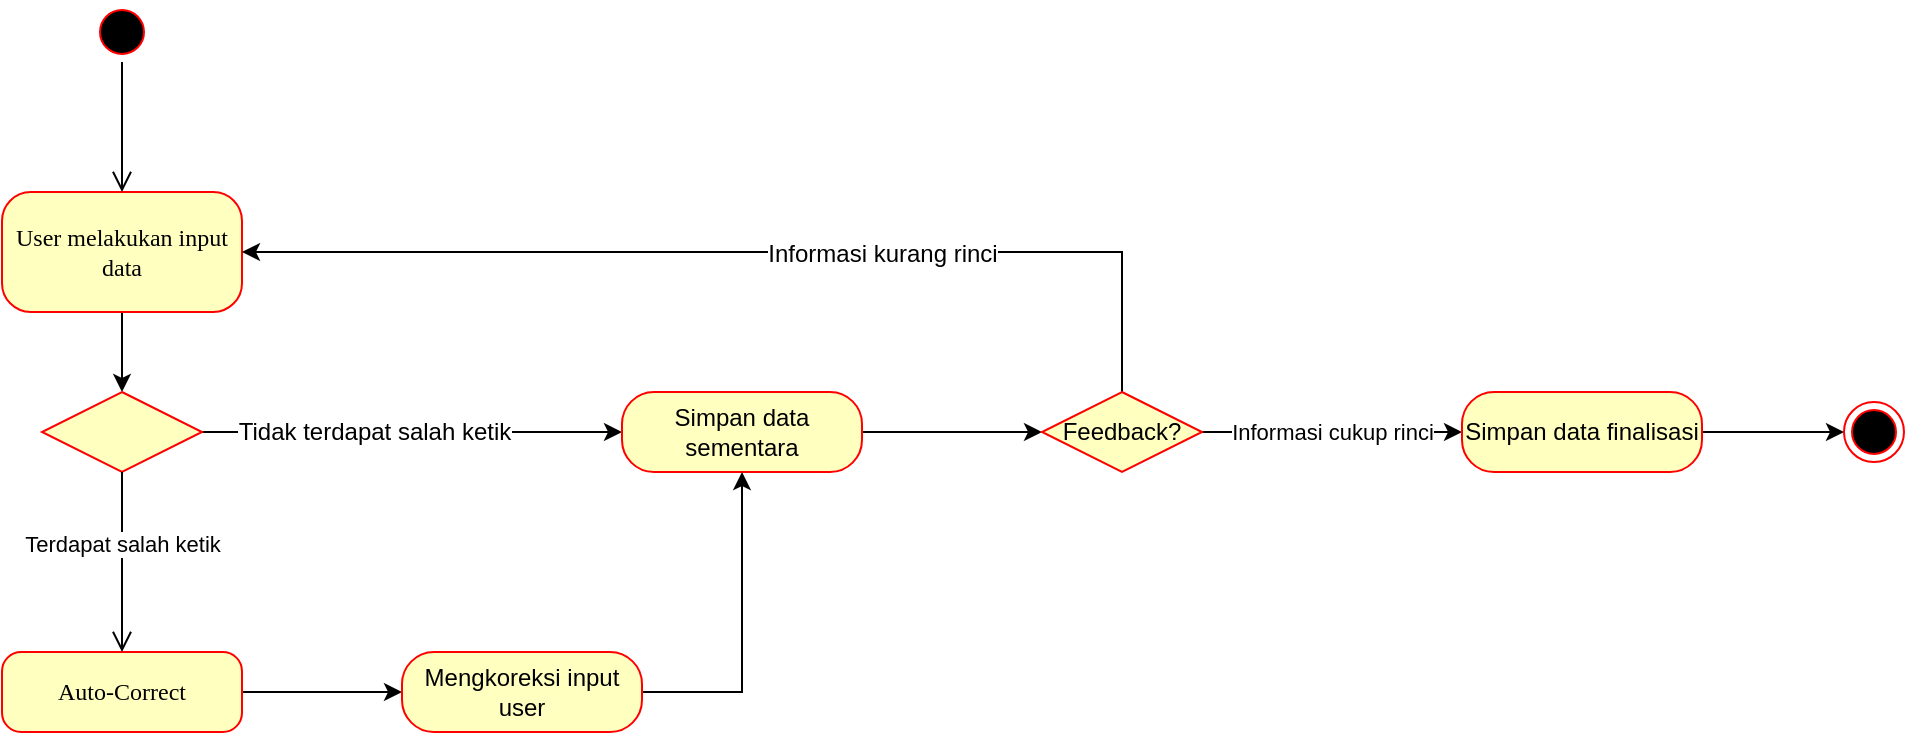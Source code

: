 <mxfile version="12.7.4" type="github">
  <diagram id="_uxlIRpXxUCIxdz3rcBY" name="Page-1">
    <mxGraphModel dx="619" dy="332" grid="1" gridSize="10" guides="1" tooltips="1" connect="1" arrows="1" fold="1" page="1" pageScale="1" pageWidth="827" pageHeight="1169" math="0" shadow="0">
      <root>
        <mxCell id="0" />
        <mxCell id="1" parent="0" />
        <mxCell id="Jid7igrPGflVfghS4iTz-1" style="edgeStyle=orthogonalEdgeStyle;rounded=0;orthogonalLoop=1;jettySize=auto;html=1;exitX=0.5;exitY=1;exitDx=0;exitDy=0;entryX=0.5;entryY=0;entryDx=0;entryDy=0;" parent="1" source="Jid7igrPGflVfghS4iTz-2" target="Jid7igrPGflVfghS4iTz-10" edge="1">
          <mxGeometry relative="1" as="geometry" />
        </mxCell>
        <mxCell id="Jid7igrPGflVfghS4iTz-2" value="User melakukan input data" style="rounded=1;whiteSpace=wrap;html=1;arcSize=24;fillColor=#ffffc0;strokeColor=#ff0000;shadow=0;comic=0;labelBackgroundColor=none;fontFamily=Verdana;fontSize=12;fontColor=#000000;align=center;" parent="1" vertex="1">
          <mxGeometry x="290" y="270" width="120" height="60" as="geometry" />
        </mxCell>
        <mxCell id="Jid7igrPGflVfghS4iTz-3" style="edgeStyle=elbowEdgeStyle;html=1;labelBackgroundColor=none;endArrow=open;endSize=8;strokeColor=#000000;fontFamily=Verdana;fontSize=12;align=left;" parent="1" source="Jid7igrPGflVfghS4iTz-4" target="Jid7igrPGflVfghS4iTz-2" edge="1">
          <mxGeometry relative="1" as="geometry" />
        </mxCell>
        <mxCell id="Jid7igrPGflVfghS4iTz-4" value="" style="ellipse;html=1;shape=startState;fillColor=#000000;strokeColor=#ff0000;rounded=1;shadow=0;comic=0;labelBackgroundColor=none;fontFamily=Verdana;fontSize=12;fontColor=#000000;align=center;direction=south;" parent="1" vertex="1">
          <mxGeometry x="335" y="175" width="30" height="30" as="geometry" />
        </mxCell>
        <mxCell id="0WrxHypFMEZRQbQIckPn-3" style="edgeStyle=orthogonalEdgeStyle;rounded=0;orthogonalLoop=1;jettySize=auto;html=1;exitX=1;exitY=0.5;exitDx=0;exitDy=0;entryX=0;entryY=0.5;entryDx=0;entryDy=0;" edge="1" parent="1" source="Jid7igrPGflVfghS4iTz-7" target="0WrxHypFMEZRQbQIckPn-1">
          <mxGeometry relative="1" as="geometry" />
        </mxCell>
        <mxCell id="Jid7igrPGflVfghS4iTz-7" value="Auto-Correct" style="rounded=1;whiteSpace=wrap;html=1;arcSize=24;fillColor=#ffffc0;strokeColor=#ff0000;shadow=0;comic=0;labelBackgroundColor=none;fontFamily=Verdana;fontSize=12;fontColor=#000000;align=center;" parent="1" vertex="1">
          <mxGeometry x="290" y="500" width="120" height="40" as="geometry" />
        </mxCell>
        <mxCell id="Jid7igrPGflVfghS4iTz-8" value="t" style="edgeStyle=orthogonalEdgeStyle;rounded=0;orthogonalLoop=1;jettySize=auto;html=1;exitX=1;exitY=0.5;exitDx=0;exitDy=0;strokeColor=#000000;" parent="1" source="Jid7igrPGflVfghS4iTz-10" target="Jid7igrPGflVfghS4iTz-13" edge="1">
          <mxGeometry relative="1" as="geometry" />
        </mxCell>
        <mxCell id="Jid7igrPGflVfghS4iTz-9" value="Tidak terdapat salah ketik" style="text;html=1;align=center;verticalAlign=middle;resizable=0;points=[];labelBackgroundColor=#ffffff;spacing=2;spacingRight=0;spacingLeft=37;" parent="Jid7igrPGflVfghS4iTz-8" vertex="1" connectable="0">
          <mxGeometry x="-0.362" relative="1" as="geometry">
            <mxPoint as="offset" />
          </mxGeometry>
        </mxCell>
        <mxCell id="Jid7igrPGflVfghS4iTz-10" value="" style="rhombus;whiteSpace=wrap;html=1;fillColor=#ffffc0;strokeColor=#ff0000;" parent="1" vertex="1">
          <mxGeometry x="310" y="370" width="80" height="40" as="geometry" />
        </mxCell>
        <mxCell id="Jid7igrPGflVfghS4iTz-11" value="Terdapat salah ketik" style="edgeStyle=orthogonalEdgeStyle;html=1;align=center;verticalAlign=top;endArrow=open;endSize=8;strokeColor=#000000;entryX=0.5;entryY=0;entryDx=0;entryDy=0;spacing=25;" parent="1" source="Jid7igrPGflVfghS4iTz-10" edge="1" target="Jid7igrPGflVfghS4iTz-7">
          <mxGeometry x="-1" relative="1" as="geometry">
            <mxPoint x="350" y="490" as="targetPoint" />
          </mxGeometry>
        </mxCell>
        <mxCell id="Jid7igrPGflVfghS4iTz-12" style="edgeStyle=orthogonalEdgeStyle;rounded=0;orthogonalLoop=1;jettySize=auto;html=1;exitX=1;exitY=0.5;exitDx=0;exitDy=0;endArrow=classic;endFill=1;strokeColor=#000000;" parent="1" source="Jid7igrPGflVfghS4iTz-13" edge="1">
          <mxGeometry relative="1" as="geometry">
            <mxPoint x="810.0" y="390.0" as="targetPoint" />
          </mxGeometry>
        </mxCell>
        <mxCell id="Jid7igrPGflVfghS4iTz-13" value="Simpan data sementara" style="rounded=1;whiteSpace=wrap;html=1;arcSize=40;fontColor=#000000;fillColor=#ffffc0;strokeColor=#ff0000;" parent="1" vertex="1">
          <mxGeometry x="600" y="370" width="120" height="40" as="geometry" />
        </mxCell>
        <mxCell id="Jid7igrPGflVfghS4iTz-14" style="edgeStyle=orthogonalEdgeStyle;rounded=0;orthogonalLoop=1;jettySize=auto;html=1;exitX=0.5;exitY=0;exitDx=0;exitDy=0;entryX=1;entryY=0.5;entryDx=0;entryDy=0;" parent="1" source="Jid7igrPGflVfghS4iTz-17" target="Jid7igrPGflVfghS4iTz-2" edge="1">
          <mxGeometry relative="1" as="geometry" />
        </mxCell>
        <mxCell id="Jid7igrPGflVfghS4iTz-15" value="Informasi kurang rinci" style="text;html=1;align=center;verticalAlign=middle;resizable=0;points=[];labelBackgroundColor=#ffffff;" parent="Jid7igrPGflVfghS4iTz-14" vertex="1" connectable="0">
          <mxGeometry x="-0.253" y="1" relative="1" as="geometry">
            <mxPoint as="offset" />
          </mxGeometry>
        </mxCell>
        <mxCell id="Jid7igrPGflVfghS4iTz-16" value="Informasi cukup rinci" style="edgeStyle=orthogonalEdgeStyle;rounded=0;orthogonalLoop=1;jettySize=auto;html=1;exitX=1;exitY=0.5;exitDx=0;exitDy=0;" parent="1" source="Jid7igrPGflVfghS4iTz-17" target="Jid7igrPGflVfghS4iTz-19" edge="1">
          <mxGeometry relative="1" as="geometry">
            <mxPoint x="980" y="390" as="targetPoint" />
          </mxGeometry>
        </mxCell>
        <mxCell id="Jid7igrPGflVfghS4iTz-17" value="Feedback?" style="rhombus;whiteSpace=wrap;html=1;fillColor=#ffffc0;strokeColor=#ff0000;" parent="1" vertex="1">
          <mxGeometry x="810" y="370" width="80" height="40" as="geometry" />
        </mxCell>
        <mxCell id="Jid7igrPGflVfghS4iTz-18" style="edgeStyle=orthogonalEdgeStyle;rounded=0;orthogonalLoop=1;jettySize=auto;html=1;exitX=1;exitY=0.5;exitDx=0;exitDy=0;" parent="1" source="Jid7igrPGflVfghS4iTz-19" edge="1">
          <mxGeometry relative="1" as="geometry">
            <mxPoint x="1211.0" y="390.0" as="targetPoint" />
          </mxGeometry>
        </mxCell>
        <mxCell id="Jid7igrPGflVfghS4iTz-19" value="Simpan data finalisasi" style="rounded=1;whiteSpace=wrap;html=1;arcSize=40;fontColor=#000000;fillColor=#ffffc0;strokeColor=#ff0000;" parent="1" vertex="1">
          <mxGeometry x="1020" y="370" width="120" height="40" as="geometry" />
        </mxCell>
        <mxCell id="Jid7igrPGflVfghS4iTz-22" value="" style="ellipse;html=1;shape=endState;fillColor=#000000;strokeColor=#ff0000;" parent="1" vertex="1">
          <mxGeometry x="1211" y="375" width="30" height="30" as="geometry" />
        </mxCell>
        <mxCell id="0WrxHypFMEZRQbQIckPn-5" style="edgeStyle=orthogonalEdgeStyle;rounded=0;orthogonalLoop=1;jettySize=auto;html=1;exitX=1;exitY=0.5;exitDx=0;exitDy=0;entryX=0.5;entryY=1;entryDx=0;entryDy=0;endArrow=classic;endFill=1;" edge="1" parent="1" source="0WrxHypFMEZRQbQIckPn-1" target="Jid7igrPGflVfghS4iTz-13">
          <mxGeometry relative="1" as="geometry" />
        </mxCell>
        <mxCell id="0WrxHypFMEZRQbQIckPn-1" value="Mengkoreksi input user" style="rounded=1;whiteSpace=wrap;html=1;arcSize=40;fontColor=#000000;fillColor=#ffffc0;strokeColor=#ff0000;" vertex="1" parent="1">
          <mxGeometry x="490" y="500" width="120" height="40" as="geometry" />
        </mxCell>
      </root>
    </mxGraphModel>
  </diagram>
</mxfile>

